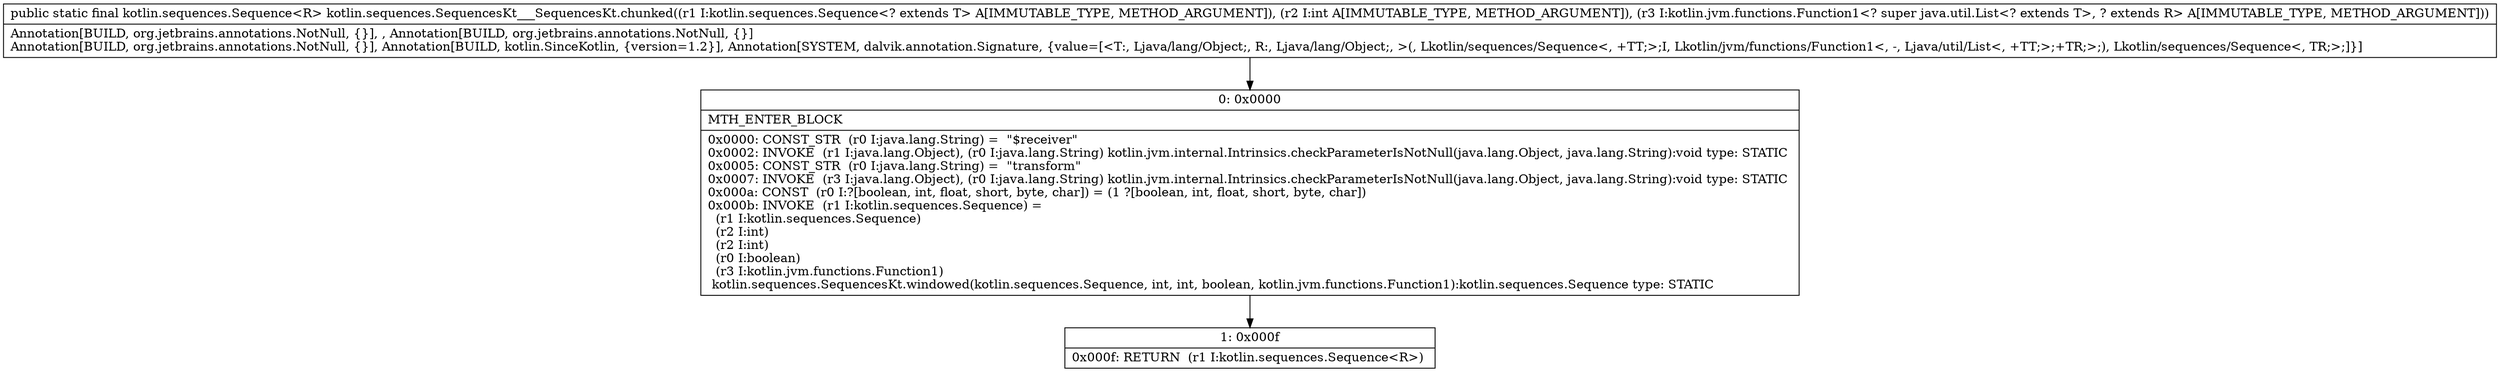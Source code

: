 digraph "CFG forkotlin.sequences.SequencesKt___SequencesKt.chunked(Lkotlin\/sequences\/Sequence;ILkotlin\/jvm\/functions\/Function1;)Lkotlin\/sequences\/Sequence;" {
Node_0 [shape=record,label="{0\:\ 0x0000|MTH_ENTER_BLOCK\l|0x0000: CONST_STR  (r0 I:java.lang.String) =  \"$receiver\" \l0x0002: INVOKE  (r1 I:java.lang.Object), (r0 I:java.lang.String) kotlin.jvm.internal.Intrinsics.checkParameterIsNotNull(java.lang.Object, java.lang.String):void type: STATIC \l0x0005: CONST_STR  (r0 I:java.lang.String) =  \"transform\" \l0x0007: INVOKE  (r3 I:java.lang.Object), (r0 I:java.lang.String) kotlin.jvm.internal.Intrinsics.checkParameterIsNotNull(java.lang.Object, java.lang.String):void type: STATIC \l0x000a: CONST  (r0 I:?[boolean, int, float, short, byte, char]) = (1 ?[boolean, int, float, short, byte, char]) \l0x000b: INVOKE  (r1 I:kotlin.sequences.Sequence) = \l  (r1 I:kotlin.sequences.Sequence)\l  (r2 I:int)\l  (r2 I:int)\l  (r0 I:boolean)\l  (r3 I:kotlin.jvm.functions.Function1)\l kotlin.sequences.SequencesKt.windowed(kotlin.sequences.Sequence, int, int, boolean, kotlin.jvm.functions.Function1):kotlin.sequences.Sequence type: STATIC \l}"];
Node_1 [shape=record,label="{1\:\ 0x000f|0x000f: RETURN  (r1 I:kotlin.sequences.Sequence\<R\>) \l}"];
MethodNode[shape=record,label="{public static final kotlin.sequences.Sequence\<R\> kotlin.sequences.SequencesKt___SequencesKt.chunked((r1 I:kotlin.sequences.Sequence\<? extends T\> A[IMMUTABLE_TYPE, METHOD_ARGUMENT]), (r2 I:int A[IMMUTABLE_TYPE, METHOD_ARGUMENT]), (r3 I:kotlin.jvm.functions.Function1\<? super java.util.List\<? extends T\>, ? extends R\> A[IMMUTABLE_TYPE, METHOD_ARGUMENT]))  | Annotation[BUILD, org.jetbrains.annotations.NotNull, \{\}], , Annotation[BUILD, org.jetbrains.annotations.NotNull, \{\}]\lAnnotation[BUILD, org.jetbrains.annotations.NotNull, \{\}], Annotation[BUILD, kotlin.SinceKotlin, \{version=1.2\}], Annotation[SYSTEM, dalvik.annotation.Signature, \{value=[\<T:, Ljava\/lang\/Object;, R:, Ljava\/lang\/Object;, \>(, Lkotlin\/sequences\/Sequence\<, +TT;\>;I, Lkotlin\/jvm\/functions\/Function1\<, \-, Ljava\/util\/List\<, +TT;\>;+TR;\>;), Lkotlin\/sequences\/Sequence\<, TR;\>;]\}]\l}"];
MethodNode -> Node_0;
Node_0 -> Node_1;
}

